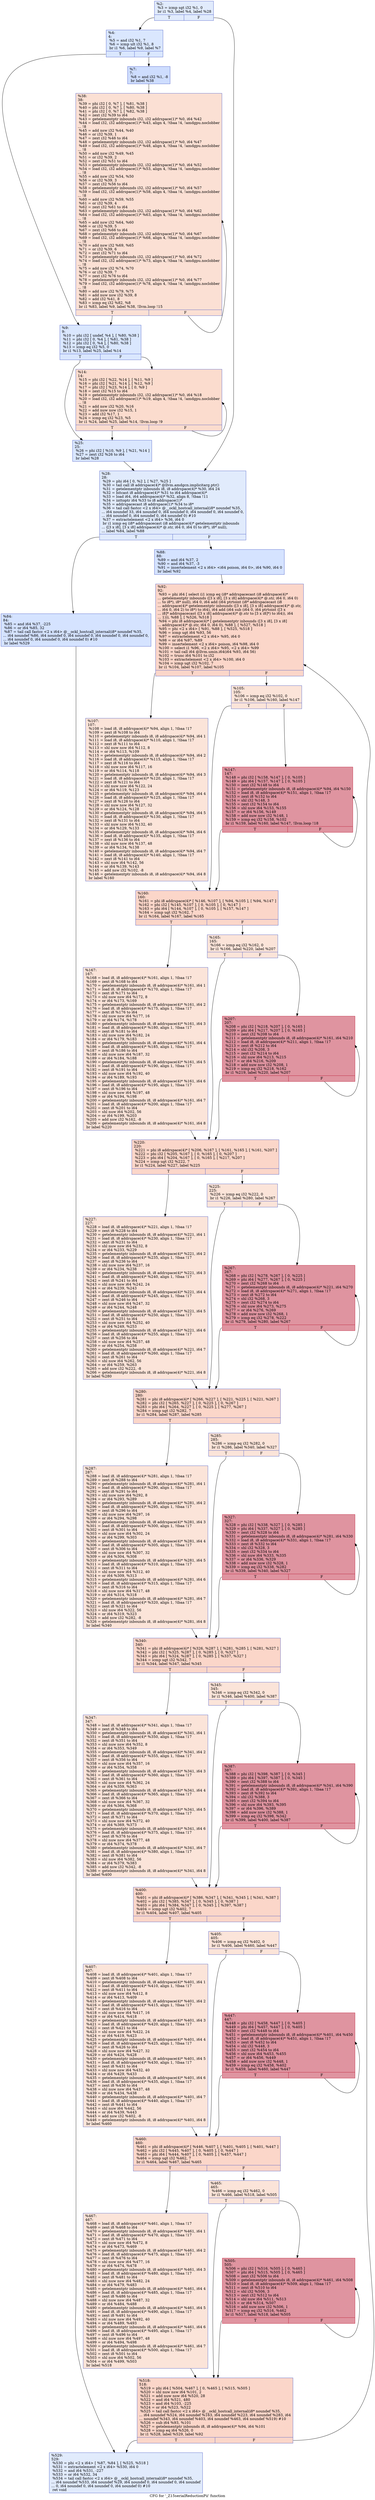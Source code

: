 digraph "CFG for '_Z15serialReductionPii' function" {
	label="CFG for '_Z15serialReductionPii' function";

	Node0x5866120 [shape=record,color="#3d50c3ff", style=filled, fillcolor="#bbd1f870",label="{%2:\l  %3 = icmp sgt i32 %1, 0\l  br i1 %3, label %4, label %28\l|{<s0>T|<s1>F}}"];
	Node0x5866120:s0 -> Node0x5866840;
	Node0x5866120:s1 -> Node0x58668d0;
	Node0x5866840 [shape=record,color="#3d50c3ff", style=filled, fillcolor="#abc8fd70",label="{%4:\l4:                                                \l  %5 = and i32 %1, 7\l  %6 = icmp ult i32 %1, 8\l  br i1 %6, label %9, label %7\l|{<s0>T|<s1>F}}"];
	Node0x5866840:s0 -> Node0x5866bb0;
	Node0x5866840:s1 -> Node0x5866c00;
	Node0x5866c00 [shape=record,color="#3d50c3ff", style=filled, fillcolor="#8fb1fe70",label="{%7:\l7:                                                \l  %8 = and i32 %1, -8\l  br label %38\l}"];
	Node0x5866c00 -> Node0x5866a10;
	Node0x5866bb0 [shape=record,color="#3d50c3ff", style=filled, fillcolor="#abc8fd70",label="{%9:\l9:                                                \l  %10 = phi i32 [ undef, %4 ], [ %80, %38 ]\l  %11 = phi i32 [ 0, %4 ], [ %81, %38 ]\l  %12 = phi i32 [ 0, %4 ], [ %80, %38 ]\l  %13 = icmp eq i32 %5, 0\l  br i1 %13, label %25, label %14\l|{<s0>T|<s1>F}}"];
	Node0x5866bb0:s0 -> Node0x5867660;
	Node0x5866bb0:s1 -> Node0x58676f0;
	Node0x58676f0 [shape=record,color="#3d50c3ff", style=filled, fillcolor="#f7af9170",label="{%14:\l14:                                               \l  %15 = phi i32 [ %22, %14 ], [ %11, %9 ]\l  %16 = phi i32 [ %21, %14 ], [ %12, %9 ]\l  %17 = phi i32 [ %23, %14 ], [ 0, %9 ]\l  %18 = zext i32 %15 to i64\l  %19 = getelementptr inbounds i32, i32 addrspace(1)* %0, i64 %18\l  %20 = load i32, i32 addrspace(1)* %19, align 4, !tbaa !4, !amdgpu.noclobber\l... !8\l  %21 = add nsw i32 %20, %16\l  %22 = add nuw nsw i32 %15, 1\l  %23 = add i32 %17, 1\l  %24 = icmp eq i32 %23, %5\l  br i1 %24, label %25, label %14, !llvm.loop !9\l|{<s0>T|<s1>F}}"];
	Node0x58676f0:s0 -> Node0x5867660;
	Node0x58676f0:s1 -> Node0x58676f0;
	Node0x5867660 [shape=record,color="#3d50c3ff", style=filled, fillcolor="#abc8fd70",label="{%25:\l25:                                               \l  %26 = phi i32 [ %10, %9 ], [ %21, %14 ]\l  %27 = zext i32 %26 to i64\l  br label %28\l}"];
	Node0x5867660 -> Node0x58668d0;
	Node0x58668d0 [shape=record,color="#3d50c3ff", style=filled, fillcolor="#bbd1f870",label="{%28:\l28:                                               \l  %29 = phi i64 [ 0, %2 ], [ %27, %25 ]\l  %30 = tail call i8 addrspace(4)* @llvm.amdgcn.implicitarg.ptr()\l  %31 = getelementptr inbounds i8, i8 addrspace(4)* %30, i64 24\l  %32 = bitcast i8 addrspace(4)* %31 to i64 addrspace(4)*\l  %33 = load i64, i64 addrspace(4)* %32, align 8, !tbaa !11\l  %34 = inttoptr i64 %33 to i8 addrspace(1)*\l  %35 = addrspacecast i8 addrspace(1)* %34 to i8*\l  %36 = tail call fastcc \<2 x i64\> @__ockl_hostcall_internal(i8* noundef %35,\l... i64 noundef 33, i64 noundef 0, i64 noundef 0, i64 noundef 0, i64 noundef 0,\l... i64 noundef 0, i64 noundef 0, i64 noundef 0) #10\l  %37 = extractelement \<2 x i64\> %36, i64 0\l  br i1 icmp eq (i8* addrspacecast (i8 addrspace(4)* getelementptr inbounds\l... ([3 x i8], [3 x i8] addrspace(4)* @.str, i64 0, i64 0) to i8*), i8* null),\l... label %84, label %88\l|{<s0>T|<s1>F}}"];
	Node0x58668d0:s0 -> Node0x5869eb0;
	Node0x58668d0:s1 -> Node0x586a8a0;
	Node0x5866a10 [shape=record,color="#3d50c3ff", style=filled, fillcolor="#f7b99e70",label="{%38:\l38:                                               \l  %39 = phi i32 [ 0, %7 ], [ %81, %38 ]\l  %40 = phi i32 [ 0, %7 ], [ %80, %38 ]\l  %41 = phi i32 [ 0, %7 ], [ %82, %38 ]\l  %42 = zext i32 %39 to i64\l  %43 = getelementptr inbounds i32, i32 addrspace(1)* %0, i64 %42\l  %44 = load i32, i32 addrspace(1)* %43, align 4, !tbaa !4, !amdgpu.noclobber\l... !8\l  %45 = add nsw i32 %44, %40\l  %46 = or i32 %39, 1\l  %47 = zext i32 %46 to i64\l  %48 = getelementptr inbounds i32, i32 addrspace(1)* %0, i64 %47\l  %49 = load i32, i32 addrspace(1)* %48, align 4, !tbaa !4, !amdgpu.noclobber\l... !8\l  %50 = add nsw i32 %49, %45\l  %51 = or i32 %39, 2\l  %52 = zext i32 %51 to i64\l  %53 = getelementptr inbounds i32, i32 addrspace(1)* %0, i64 %52\l  %54 = load i32, i32 addrspace(1)* %53, align 4, !tbaa !4, !amdgpu.noclobber\l... !8\l  %55 = add nsw i32 %54, %50\l  %56 = or i32 %39, 3\l  %57 = zext i32 %56 to i64\l  %58 = getelementptr inbounds i32, i32 addrspace(1)* %0, i64 %57\l  %59 = load i32, i32 addrspace(1)* %58, align 4, !tbaa !4, !amdgpu.noclobber\l... !8\l  %60 = add nsw i32 %59, %55\l  %61 = or i32 %39, 4\l  %62 = zext i32 %61 to i64\l  %63 = getelementptr inbounds i32, i32 addrspace(1)* %0, i64 %62\l  %64 = load i32, i32 addrspace(1)* %63, align 4, !tbaa !4, !amdgpu.noclobber\l... !8\l  %65 = add nsw i32 %64, %60\l  %66 = or i32 %39, 5\l  %67 = zext i32 %66 to i64\l  %68 = getelementptr inbounds i32, i32 addrspace(1)* %0, i64 %67\l  %69 = load i32, i32 addrspace(1)* %68, align 4, !tbaa !4, !amdgpu.noclobber\l... !8\l  %70 = add nsw i32 %69, %65\l  %71 = or i32 %39, 6\l  %72 = zext i32 %71 to i64\l  %73 = getelementptr inbounds i32, i32 addrspace(1)* %0, i64 %72\l  %74 = load i32, i32 addrspace(1)* %73, align 4, !tbaa !4, !amdgpu.noclobber\l... !8\l  %75 = add nsw i32 %74, %70\l  %76 = or i32 %39, 7\l  %77 = zext i32 %76 to i64\l  %78 = getelementptr inbounds i32, i32 addrspace(1)* %0, i64 %77\l  %79 = load i32, i32 addrspace(1)* %78, align 4, !tbaa !4, !amdgpu.noclobber\l... !8\l  %80 = add nsw i32 %79, %75\l  %81 = add nuw nsw i32 %39, 8\l  %82 = add i32 %41, 8\l  %83 = icmp eq i32 %82, %8\l  br i1 %83, label %9, label %38, !llvm.loop !15\l|{<s0>T|<s1>F}}"];
	Node0x5866a10:s0 -> Node0x5866bb0;
	Node0x5866a10:s1 -> Node0x5866a10;
	Node0x5869eb0 [shape=record,color="#3d50c3ff", style=filled, fillcolor="#a1c0ff70",label="{%84:\l84:                                               \l  %85 = and i64 %37, -225\l  %86 = or i64 %85, 32\l  %87 = tail call fastcc \<2 x i64\> @__ockl_hostcall_internal(i8* noundef %35,\l... i64 noundef %86, i64 noundef 0, i64 noundef 0, i64 noundef 0, i64 noundef 0,\l... i64 noundef 0, i64 noundef 0, i64 noundef 0) #10\l  br label %529\l}"];
	Node0x5869eb0 -> Node0x586d660;
	Node0x586a8a0 [shape=record,color="#3d50c3ff", style=filled, fillcolor="#a1c0ff70",label="{%88:\l88:                                               \l  %89 = and i64 %37, 2\l  %90 = and i64 %37, -3\l  %91 = insertelement \<2 x i64\> \<i64 poison, i64 0\>, i64 %90, i64 0\l  br label %92\l}"];
	Node0x586a8a0 -> Node0x586e1c0;
	Node0x586e1c0 [shape=record,color="#3d50c3ff", style=filled, fillcolor="#f6a38570",label="{%92:\l92:                                               \l  %93 = phi i64 [ select (i1 icmp eq (i8* addrspacecast (i8 addrspace(4)*\l... getelementptr inbounds ([3 x i8], [3 x i8] addrspace(4)* @.str, i64 0, i64 0)\l... to i8*), i8* null), i64 0, i64 add (i64 ptrtoint (i8* addrspacecast (i8\l... addrspace(4)* getelementptr inbounds ([3 x i8], [3 x i8] addrspace(4)* @.str,\l... i64 0, i64 2) to i8*) to i64), i64 add (i64 sub (i64 0, i64 ptrtoint ([3 x\l... i8]* addrspacecast ([3 x i8] addrspace(4)* @.str to [3 x i8]*) to i64)), i64\l... 1))), %88 ], [ %526, %518 ]\l  %94 = phi i8 addrspace(4)* [ getelementptr inbounds ([3 x i8], [3 x i8]\l... addrspace(4)* @.str, i64 0, i64 0), %88 ], [ %527, %518 ]\l  %95 = phi \<2 x i64\> [ %91, %88 ], [ %525, %518 ]\l  %96 = icmp ugt i64 %93, 56\l  %97 = extractelement \<2 x i64\> %95, i64 0\l  %98 = or i64 %97, %89\l  %99 = insertelement \<2 x i64\> poison, i64 %98, i64 0\l  %100 = select i1 %96, \<2 x i64\> %95, \<2 x i64\> %99\l  %101 = tail call i64 @llvm.umin.i64(i64 %93, i64 56)\l  %102 = trunc i64 %101 to i32\l  %103 = extractelement \<2 x i64\> %100, i64 0\l  %104 = icmp ugt i32 %102, 7\l  br i1 %104, label %107, label %105\l|{<s0>T|<s1>F}}"];
	Node0x586e1c0:s0 -> Node0x586f050;
	Node0x586e1c0:s1 -> Node0x586f0e0;
	Node0x586f0e0 [shape=record,color="#3d50c3ff", style=filled, fillcolor="#f5c1a970",label="{%105:\l105:                                              \l  %106 = icmp eq i32 %102, 0\l  br i1 %106, label %160, label %147\l|{<s0>T|<s1>F}}"];
	Node0x586f0e0:s0 -> Node0x586f2b0;
	Node0x586f0e0:s1 -> Node0x586f300;
	Node0x586f050 [shape=record,color="#3d50c3ff", style=filled, fillcolor="#f5c1a970",label="{%107:\l107:                                              \l  %108 = load i8, i8 addrspace(4)* %94, align 1, !tbaa !17\l  %109 = zext i8 %108 to i64\l  %110 = getelementptr inbounds i8, i8 addrspace(4)* %94, i64 1\l  %111 = load i8, i8 addrspace(4)* %110, align 1, !tbaa !17\l  %112 = zext i8 %111 to i64\l  %113 = shl nuw nsw i64 %112, 8\l  %114 = or i64 %113, %109\l  %115 = getelementptr inbounds i8, i8 addrspace(4)* %94, i64 2\l  %116 = load i8, i8 addrspace(4)* %115, align 1, !tbaa !17\l  %117 = zext i8 %116 to i64\l  %118 = shl nuw nsw i64 %117, 16\l  %119 = or i64 %114, %118\l  %120 = getelementptr inbounds i8, i8 addrspace(4)* %94, i64 3\l  %121 = load i8, i8 addrspace(4)* %120, align 1, !tbaa !17\l  %122 = zext i8 %121 to i64\l  %123 = shl nuw nsw i64 %122, 24\l  %124 = or i64 %119, %123\l  %125 = getelementptr inbounds i8, i8 addrspace(4)* %94, i64 4\l  %126 = load i8, i8 addrspace(4)* %125, align 1, !tbaa !17\l  %127 = zext i8 %126 to i64\l  %128 = shl nuw nsw i64 %127, 32\l  %129 = or i64 %124, %128\l  %130 = getelementptr inbounds i8, i8 addrspace(4)* %94, i64 5\l  %131 = load i8, i8 addrspace(4)* %130, align 1, !tbaa !17\l  %132 = zext i8 %131 to i64\l  %133 = shl nuw nsw i64 %132, 40\l  %134 = or i64 %129, %133\l  %135 = getelementptr inbounds i8, i8 addrspace(4)* %94, i64 6\l  %136 = load i8, i8 addrspace(4)* %135, align 1, !tbaa !17\l  %137 = zext i8 %136 to i64\l  %138 = shl nuw nsw i64 %137, 48\l  %139 = or i64 %134, %138\l  %140 = getelementptr inbounds i8, i8 addrspace(4)* %94, i64 7\l  %141 = load i8, i8 addrspace(4)* %140, align 1, !tbaa !17\l  %142 = zext i8 %141 to i64\l  %143 = shl nuw i64 %142, 56\l  %144 = or i64 %139, %143\l  %145 = add nsw i32 %102, -8\l  %146 = getelementptr inbounds i8, i8 addrspace(4)* %94, i64 8\l  br label %160\l}"];
	Node0x586f050 -> Node0x586f2b0;
	Node0x586f300 [shape=record,color="#b70d28ff", style=filled, fillcolor="#b70d2870",label="{%147:\l147:                                              \l  %148 = phi i32 [ %158, %147 ], [ 0, %105 ]\l  %149 = phi i64 [ %157, %147 ], [ 0, %105 ]\l  %150 = zext i32 %148 to i64\l  %151 = getelementptr inbounds i8, i8 addrspace(4)* %94, i64 %150\l  %152 = load i8, i8 addrspace(4)* %151, align 1, !tbaa !17\l  %153 = zext i8 %152 to i64\l  %154 = shl i32 %148, 3\l  %155 = zext i32 %154 to i64\l  %156 = shl nuw i64 %153, %155\l  %157 = or i64 %156, %149\l  %158 = add nuw nsw i32 %148, 1\l  %159 = icmp eq i32 %158, %102\l  br i1 %159, label %160, label %147, !llvm.loop !18\l|{<s0>T|<s1>F}}"];
	Node0x586f300:s0 -> Node0x586f2b0;
	Node0x586f300:s1 -> Node0x586f300;
	Node0x586f2b0 [shape=record,color="#3d50c3ff", style=filled, fillcolor="#f6a38570",label="{%160:\l160:                                              \l  %161 = phi i8 addrspace(4)* [ %146, %107 ], [ %94, %105 ], [ %94, %147 ]\l  %162 = phi i32 [ %145, %107 ], [ 0, %105 ], [ 0, %147 ]\l  %163 = phi i64 [ %144, %107 ], [ 0, %105 ], [ %157, %147 ]\l  %164 = icmp ugt i32 %162, 7\l  br i1 %164, label %167, label %165\l|{<s0>T|<s1>F}}"];
	Node0x586f2b0:s0 -> Node0x58721f0;
	Node0x586f2b0:s1 -> Node0x5872240;
	Node0x5872240 [shape=record,color="#3d50c3ff", style=filled, fillcolor="#f5c1a970",label="{%165:\l165:                                              \l  %166 = icmp eq i32 %162, 0\l  br i1 %166, label %220, label %207\l|{<s0>T|<s1>F}}"];
	Node0x5872240:s0 -> Node0x5872410;
	Node0x5872240:s1 -> Node0x5872460;
	Node0x58721f0 [shape=record,color="#3d50c3ff", style=filled, fillcolor="#f5c1a970",label="{%167:\l167:                                              \l  %168 = load i8, i8 addrspace(4)* %161, align 1, !tbaa !17\l  %169 = zext i8 %168 to i64\l  %170 = getelementptr inbounds i8, i8 addrspace(4)* %161, i64 1\l  %171 = load i8, i8 addrspace(4)* %170, align 1, !tbaa !17\l  %172 = zext i8 %171 to i64\l  %173 = shl nuw nsw i64 %172, 8\l  %174 = or i64 %173, %169\l  %175 = getelementptr inbounds i8, i8 addrspace(4)* %161, i64 2\l  %176 = load i8, i8 addrspace(4)* %175, align 1, !tbaa !17\l  %177 = zext i8 %176 to i64\l  %178 = shl nuw nsw i64 %177, 16\l  %179 = or i64 %174, %178\l  %180 = getelementptr inbounds i8, i8 addrspace(4)* %161, i64 3\l  %181 = load i8, i8 addrspace(4)* %180, align 1, !tbaa !17\l  %182 = zext i8 %181 to i64\l  %183 = shl nuw nsw i64 %182, 24\l  %184 = or i64 %179, %183\l  %185 = getelementptr inbounds i8, i8 addrspace(4)* %161, i64 4\l  %186 = load i8, i8 addrspace(4)* %185, align 1, !tbaa !17\l  %187 = zext i8 %186 to i64\l  %188 = shl nuw nsw i64 %187, 32\l  %189 = or i64 %184, %188\l  %190 = getelementptr inbounds i8, i8 addrspace(4)* %161, i64 5\l  %191 = load i8, i8 addrspace(4)* %190, align 1, !tbaa !17\l  %192 = zext i8 %191 to i64\l  %193 = shl nuw nsw i64 %192, 40\l  %194 = or i64 %189, %193\l  %195 = getelementptr inbounds i8, i8 addrspace(4)* %161, i64 6\l  %196 = load i8, i8 addrspace(4)* %195, align 1, !tbaa !17\l  %197 = zext i8 %196 to i64\l  %198 = shl nuw nsw i64 %197, 48\l  %199 = or i64 %194, %198\l  %200 = getelementptr inbounds i8, i8 addrspace(4)* %161, i64 7\l  %201 = load i8, i8 addrspace(4)* %200, align 1, !tbaa !17\l  %202 = zext i8 %201 to i64\l  %203 = shl nuw i64 %202, 56\l  %204 = or i64 %199, %203\l  %205 = add nsw i32 %162, -8\l  %206 = getelementptr inbounds i8, i8 addrspace(4)* %161, i64 8\l  br label %220\l}"];
	Node0x58721f0 -> Node0x5872410;
	Node0x5872460 [shape=record,color="#b70d28ff", style=filled, fillcolor="#b70d2870",label="{%207:\l207:                                              \l  %208 = phi i32 [ %218, %207 ], [ 0, %165 ]\l  %209 = phi i64 [ %217, %207 ], [ 0, %165 ]\l  %210 = zext i32 %208 to i64\l  %211 = getelementptr inbounds i8, i8 addrspace(4)* %161, i64 %210\l  %212 = load i8, i8 addrspace(4)* %211, align 1, !tbaa !17\l  %213 = zext i8 %212 to i64\l  %214 = shl i32 %208, 3\l  %215 = zext i32 %214 to i64\l  %216 = shl nuw i64 %213, %215\l  %217 = or i64 %216, %209\l  %218 = add nuw nsw i32 %208, 1\l  %219 = icmp eq i32 %218, %162\l  br i1 %219, label %220, label %207\l|{<s0>T|<s1>F}}"];
	Node0x5872460:s0 -> Node0x5872410;
	Node0x5872460:s1 -> Node0x5872460;
	Node0x5872410 [shape=record,color="#3d50c3ff", style=filled, fillcolor="#f6a38570",label="{%220:\l220:                                              \l  %221 = phi i8 addrspace(4)* [ %206, %167 ], [ %161, %165 ], [ %161, %207 ]\l  %222 = phi i32 [ %205, %167 ], [ 0, %165 ], [ 0, %207 ]\l  %223 = phi i64 [ %204, %167 ], [ 0, %165 ], [ %217, %207 ]\l  %224 = icmp ugt i32 %222, 7\l  br i1 %224, label %227, label %225\l|{<s0>T|<s1>F}}"];
	Node0x5872410:s0 -> Node0x58744c0;
	Node0x5872410:s1 -> Node0x5874510;
	Node0x5874510 [shape=record,color="#3d50c3ff", style=filled, fillcolor="#f5c1a970",label="{%225:\l225:                                              \l  %226 = icmp eq i32 %222, 0\l  br i1 %226, label %280, label %267\l|{<s0>T|<s1>F}}"];
	Node0x5874510:s0 -> Node0x58746a0;
	Node0x5874510:s1 -> Node0x58746f0;
	Node0x58744c0 [shape=record,color="#3d50c3ff", style=filled, fillcolor="#f5c1a970",label="{%227:\l227:                                              \l  %228 = load i8, i8 addrspace(4)* %221, align 1, !tbaa !17\l  %229 = zext i8 %228 to i64\l  %230 = getelementptr inbounds i8, i8 addrspace(4)* %221, i64 1\l  %231 = load i8, i8 addrspace(4)* %230, align 1, !tbaa !17\l  %232 = zext i8 %231 to i64\l  %233 = shl nuw nsw i64 %232, 8\l  %234 = or i64 %233, %229\l  %235 = getelementptr inbounds i8, i8 addrspace(4)* %221, i64 2\l  %236 = load i8, i8 addrspace(4)* %235, align 1, !tbaa !17\l  %237 = zext i8 %236 to i64\l  %238 = shl nuw nsw i64 %237, 16\l  %239 = or i64 %234, %238\l  %240 = getelementptr inbounds i8, i8 addrspace(4)* %221, i64 3\l  %241 = load i8, i8 addrspace(4)* %240, align 1, !tbaa !17\l  %242 = zext i8 %241 to i64\l  %243 = shl nuw nsw i64 %242, 24\l  %244 = or i64 %239, %243\l  %245 = getelementptr inbounds i8, i8 addrspace(4)* %221, i64 4\l  %246 = load i8, i8 addrspace(4)* %245, align 1, !tbaa !17\l  %247 = zext i8 %246 to i64\l  %248 = shl nuw nsw i64 %247, 32\l  %249 = or i64 %244, %248\l  %250 = getelementptr inbounds i8, i8 addrspace(4)* %221, i64 5\l  %251 = load i8, i8 addrspace(4)* %250, align 1, !tbaa !17\l  %252 = zext i8 %251 to i64\l  %253 = shl nuw nsw i64 %252, 40\l  %254 = or i64 %249, %253\l  %255 = getelementptr inbounds i8, i8 addrspace(4)* %221, i64 6\l  %256 = load i8, i8 addrspace(4)* %255, align 1, !tbaa !17\l  %257 = zext i8 %256 to i64\l  %258 = shl nuw nsw i64 %257, 48\l  %259 = or i64 %254, %258\l  %260 = getelementptr inbounds i8, i8 addrspace(4)* %221, i64 7\l  %261 = load i8, i8 addrspace(4)* %260, align 1, !tbaa !17\l  %262 = zext i8 %261 to i64\l  %263 = shl nuw i64 %262, 56\l  %264 = or i64 %259, %263\l  %265 = add nsw i32 %222, -8\l  %266 = getelementptr inbounds i8, i8 addrspace(4)* %221, i64 8\l  br label %280\l}"];
	Node0x58744c0 -> Node0x58746a0;
	Node0x58746f0 [shape=record,color="#b70d28ff", style=filled, fillcolor="#b70d2870",label="{%267:\l267:                                              \l  %268 = phi i32 [ %278, %267 ], [ 0, %225 ]\l  %269 = phi i64 [ %277, %267 ], [ 0, %225 ]\l  %270 = zext i32 %268 to i64\l  %271 = getelementptr inbounds i8, i8 addrspace(4)* %221, i64 %270\l  %272 = load i8, i8 addrspace(4)* %271, align 1, !tbaa !17\l  %273 = zext i8 %272 to i64\l  %274 = shl i32 %268, 3\l  %275 = zext i32 %274 to i64\l  %276 = shl nuw i64 %273, %275\l  %277 = or i64 %276, %269\l  %278 = add nuw nsw i32 %268, 1\l  %279 = icmp eq i32 %278, %222\l  br i1 %279, label %280, label %267\l|{<s0>T|<s1>F}}"];
	Node0x58746f0:s0 -> Node0x58746a0;
	Node0x58746f0:s1 -> Node0x58746f0;
	Node0x58746a0 [shape=record,color="#3d50c3ff", style=filled, fillcolor="#f6a38570",label="{%280:\l280:                                              \l  %281 = phi i8 addrspace(4)* [ %266, %227 ], [ %221, %225 ], [ %221, %267 ]\l  %282 = phi i32 [ %265, %227 ], [ 0, %225 ], [ 0, %267 ]\l  %283 = phi i64 [ %264, %227 ], [ 0, %225 ], [ %277, %267 ]\l  %284 = icmp ugt i32 %282, 7\l  br i1 %284, label %287, label %285\l|{<s0>T|<s1>F}}"];
	Node0x58746a0:s0 -> Node0x5876f10;
	Node0x58746a0:s1 -> Node0x5876f60;
	Node0x5876f60 [shape=record,color="#3d50c3ff", style=filled, fillcolor="#f5c1a970",label="{%285:\l285:                                              \l  %286 = icmp eq i32 %282, 0\l  br i1 %286, label %340, label %327\l|{<s0>T|<s1>F}}"];
	Node0x5876f60:s0 -> Node0x58770f0;
	Node0x5876f60:s1 -> Node0x5877140;
	Node0x5876f10 [shape=record,color="#3d50c3ff", style=filled, fillcolor="#f5c1a970",label="{%287:\l287:                                              \l  %288 = load i8, i8 addrspace(4)* %281, align 1, !tbaa !17\l  %289 = zext i8 %288 to i64\l  %290 = getelementptr inbounds i8, i8 addrspace(4)* %281, i64 1\l  %291 = load i8, i8 addrspace(4)* %290, align 1, !tbaa !17\l  %292 = zext i8 %291 to i64\l  %293 = shl nuw nsw i64 %292, 8\l  %294 = or i64 %293, %289\l  %295 = getelementptr inbounds i8, i8 addrspace(4)* %281, i64 2\l  %296 = load i8, i8 addrspace(4)* %295, align 1, !tbaa !17\l  %297 = zext i8 %296 to i64\l  %298 = shl nuw nsw i64 %297, 16\l  %299 = or i64 %294, %298\l  %300 = getelementptr inbounds i8, i8 addrspace(4)* %281, i64 3\l  %301 = load i8, i8 addrspace(4)* %300, align 1, !tbaa !17\l  %302 = zext i8 %301 to i64\l  %303 = shl nuw nsw i64 %302, 24\l  %304 = or i64 %299, %303\l  %305 = getelementptr inbounds i8, i8 addrspace(4)* %281, i64 4\l  %306 = load i8, i8 addrspace(4)* %305, align 1, !tbaa !17\l  %307 = zext i8 %306 to i64\l  %308 = shl nuw nsw i64 %307, 32\l  %309 = or i64 %304, %308\l  %310 = getelementptr inbounds i8, i8 addrspace(4)* %281, i64 5\l  %311 = load i8, i8 addrspace(4)* %310, align 1, !tbaa !17\l  %312 = zext i8 %311 to i64\l  %313 = shl nuw nsw i64 %312, 40\l  %314 = or i64 %309, %313\l  %315 = getelementptr inbounds i8, i8 addrspace(4)* %281, i64 6\l  %316 = load i8, i8 addrspace(4)* %315, align 1, !tbaa !17\l  %317 = zext i8 %316 to i64\l  %318 = shl nuw nsw i64 %317, 48\l  %319 = or i64 %314, %318\l  %320 = getelementptr inbounds i8, i8 addrspace(4)* %281, i64 7\l  %321 = load i8, i8 addrspace(4)* %320, align 1, !tbaa !17\l  %322 = zext i8 %321 to i64\l  %323 = shl nuw i64 %322, 56\l  %324 = or i64 %319, %323\l  %325 = add nsw i32 %282, -8\l  %326 = getelementptr inbounds i8, i8 addrspace(4)* %281, i64 8\l  br label %340\l}"];
	Node0x5876f10 -> Node0x58770f0;
	Node0x5877140 [shape=record,color="#b70d28ff", style=filled, fillcolor="#b70d2870",label="{%327:\l327:                                              \l  %328 = phi i32 [ %338, %327 ], [ 0, %285 ]\l  %329 = phi i64 [ %337, %327 ], [ 0, %285 ]\l  %330 = zext i32 %328 to i64\l  %331 = getelementptr inbounds i8, i8 addrspace(4)* %281, i64 %330\l  %332 = load i8, i8 addrspace(4)* %331, align 1, !tbaa !17\l  %333 = zext i8 %332 to i64\l  %334 = shl i32 %328, 3\l  %335 = zext i32 %334 to i64\l  %336 = shl nuw i64 %333, %335\l  %337 = or i64 %336, %329\l  %338 = add nuw nsw i32 %328, 1\l  %339 = icmp eq i32 %338, %282\l  br i1 %339, label %340, label %327\l|{<s0>T|<s1>F}}"];
	Node0x5877140:s0 -> Node0x58770f0;
	Node0x5877140:s1 -> Node0x5877140;
	Node0x58770f0 [shape=record,color="#3d50c3ff", style=filled, fillcolor="#f6a38570",label="{%340:\l340:                                              \l  %341 = phi i8 addrspace(4)* [ %326, %287 ], [ %281, %285 ], [ %281, %327 ]\l  %342 = phi i32 [ %325, %287 ], [ 0, %285 ], [ 0, %327 ]\l  %343 = phi i64 [ %324, %287 ], [ 0, %285 ], [ %337, %327 ]\l  %344 = icmp ugt i32 %342, 7\l  br i1 %344, label %347, label %345\l|{<s0>T|<s1>F}}"];
	Node0x58770f0:s0 -> Node0x5868640;
	Node0x58770f0:s1 -> Node0x5868690;
	Node0x5868690 [shape=record,color="#3d50c3ff", style=filled, fillcolor="#f5c1a970",label="{%345:\l345:                                              \l  %346 = icmp eq i32 %342, 0\l  br i1 %346, label %400, label %387\l|{<s0>T|<s1>F}}"];
	Node0x5868690:s0 -> Node0x5868820;
	Node0x5868690:s1 -> Node0x5868870;
	Node0x5868640 [shape=record,color="#3d50c3ff", style=filled, fillcolor="#f5c1a970",label="{%347:\l347:                                              \l  %348 = load i8, i8 addrspace(4)* %341, align 1, !tbaa !17\l  %349 = zext i8 %348 to i64\l  %350 = getelementptr inbounds i8, i8 addrspace(4)* %341, i64 1\l  %351 = load i8, i8 addrspace(4)* %350, align 1, !tbaa !17\l  %352 = zext i8 %351 to i64\l  %353 = shl nuw nsw i64 %352, 8\l  %354 = or i64 %353, %349\l  %355 = getelementptr inbounds i8, i8 addrspace(4)* %341, i64 2\l  %356 = load i8, i8 addrspace(4)* %355, align 1, !tbaa !17\l  %357 = zext i8 %356 to i64\l  %358 = shl nuw nsw i64 %357, 16\l  %359 = or i64 %354, %358\l  %360 = getelementptr inbounds i8, i8 addrspace(4)* %341, i64 3\l  %361 = load i8, i8 addrspace(4)* %360, align 1, !tbaa !17\l  %362 = zext i8 %361 to i64\l  %363 = shl nuw nsw i64 %362, 24\l  %364 = or i64 %359, %363\l  %365 = getelementptr inbounds i8, i8 addrspace(4)* %341, i64 4\l  %366 = load i8, i8 addrspace(4)* %365, align 1, !tbaa !17\l  %367 = zext i8 %366 to i64\l  %368 = shl nuw nsw i64 %367, 32\l  %369 = or i64 %364, %368\l  %370 = getelementptr inbounds i8, i8 addrspace(4)* %341, i64 5\l  %371 = load i8, i8 addrspace(4)* %370, align 1, !tbaa !17\l  %372 = zext i8 %371 to i64\l  %373 = shl nuw nsw i64 %372, 40\l  %374 = or i64 %369, %373\l  %375 = getelementptr inbounds i8, i8 addrspace(4)* %341, i64 6\l  %376 = load i8, i8 addrspace(4)* %375, align 1, !tbaa !17\l  %377 = zext i8 %376 to i64\l  %378 = shl nuw nsw i64 %377, 48\l  %379 = or i64 %374, %378\l  %380 = getelementptr inbounds i8, i8 addrspace(4)* %341, i64 7\l  %381 = load i8, i8 addrspace(4)* %380, align 1, !tbaa !17\l  %382 = zext i8 %381 to i64\l  %383 = shl nuw i64 %382, 56\l  %384 = or i64 %379, %383\l  %385 = add nsw i32 %342, -8\l  %386 = getelementptr inbounds i8, i8 addrspace(4)* %341, i64 8\l  br label %400\l}"];
	Node0x5868640 -> Node0x5868820;
	Node0x5868870 [shape=record,color="#b70d28ff", style=filled, fillcolor="#b70d2870",label="{%387:\l387:                                              \l  %388 = phi i32 [ %398, %387 ], [ 0, %345 ]\l  %389 = phi i64 [ %397, %387 ], [ 0, %345 ]\l  %390 = zext i32 %388 to i64\l  %391 = getelementptr inbounds i8, i8 addrspace(4)* %341, i64 %390\l  %392 = load i8, i8 addrspace(4)* %391, align 1, !tbaa !17\l  %393 = zext i8 %392 to i64\l  %394 = shl i32 %388, 3\l  %395 = zext i32 %394 to i64\l  %396 = shl nuw i64 %393, %395\l  %397 = or i64 %396, %389\l  %398 = add nuw nsw i32 %388, 1\l  %399 = icmp eq i32 %398, %342\l  br i1 %399, label %400, label %387\l|{<s0>T|<s1>F}}"];
	Node0x5868870:s0 -> Node0x5868820;
	Node0x5868870:s1 -> Node0x5868870;
	Node0x5868820 [shape=record,color="#3d50c3ff", style=filled, fillcolor="#f6a38570",label="{%400:\l400:                                              \l  %401 = phi i8 addrspace(4)* [ %386, %347 ], [ %341, %345 ], [ %341, %387 ]\l  %402 = phi i32 [ %385, %347 ], [ 0, %345 ], [ 0, %387 ]\l  %403 = phi i64 [ %384, %347 ], [ 0, %345 ], [ %397, %387 ]\l  %404 = icmp ugt i32 %402, 7\l  br i1 %404, label %407, label %405\l|{<s0>T|<s1>F}}"];
	Node0x5868820:s0 -> Node0x587bde0;
	Node0x5868820:s1 -> Node0x587be30;
	Node0x587be30 [shape=record,color="#3d50c3ff", style=filled, fillcolor="#f5c1a970",label="{%405:\l405:                                              \l  %406 = icmp eq i32 %402, 0\l  br i1 %406, label %460, label %447\l|{<s0>T|<s1>F}}"];
	Node0x587be30:s0 -> Node0x587bfc0;
	Node0x587be30:s1 -> Node0x587c010;
	Node0x587bde0 [shape=record,color="#3d50c3ff", style=filled, fillcolor="#f5c1a970",label="{%407:\l407:                                              \l  %408 = load i8, i8 addrspace(4)* %401, align 1, !tbaa !17\l  %409 = zext i8 %408 to i64\l  %410 = getelementptr inbounds i8, i8 addrspace(4)* %401, i64 1\l  %411 = load i8, i8 addrspace(4)* %410, align 1, !tbaa !17\l  %412 = zext i8 %411 to i64\l  %413 = shl nuw nsw i64 %412, 8\l  %414 = or i64 %413, %409\l  %415 = getelementptr inbounds i8, i8 addrspace(4)* %401, i64 2\l  %416 = load i8, i8 addrspace(4)* %415, align 1, !tbaa !17\l  %417 = zext i8 %416 to i64\l  %418 = shl nuw nsw i64 %417, 16\l  %419 = or i64 %414, %418\l  %420 = getelementptr inbounds i8, i8 addrspace(4)* %401, i64 3\l  %421 = load i8, i8 addrspace(4)* %420, align 1, !tbaa !17\l  %422 = zext i8 %421 to i64\l  %423 = shl nuw nsw i64 %422, 24\l  %424 = or i64 %419, %423\l  %425 = getelementptr inbounds i8, i8 addrspace(4)* %401, i64 4\l  %426 = load i8, i8 addrspace(4)* %425, align 1, !tbaa !17\l  %427 = zext i8 %426 to i64\l  %428 = shl nuw nsw i64 %427, 32\l  %429 = or i64 %424, %428\l  %430 = getelementptr inbounds i8, i8 addrspace(4)* %401, i64 5\l  %431 = load i8, i8 addrspace(4)* %430, align 1, !tbaa !17\l  %432 = zext i8 %431 to i64\l  %433 = shl nuw nsw i64 %432, 40\l  %434 = or i64 %429, %433\l  %435 = getelementptr inbounds i8, i8 addrspace(4)* %401, i64 6\l  %436 = load i8, i8 addrspace(4)* %435, align 1, !tbaa !17\l  %437 = zext i8 %436 to i64\l  %438 = shl nuw nsw i64 %437, 48\l  %439 = or i64 %434, %438\l  %440 = getelementptr inbounds i8, i8 addrspace(4)* %401, i64 7\l  %441 = load i8, i8 addrspace(4)* %440, align 1, !tbaa !17\l  %442 = zext i8 %441 to i64\l  %443 = shl nuw i64 %442, 56\l  %444 = or i64 %439, %443\l  %445 = add nsw i32 %402, -8\l  %446 = getelementptr inbounds i8, i8 addrspace(4)* %401, i64 8\l  br label %460\l}"];
	Node0x587bde0 -> Node0x587bfc0;
	Node0x587c010 [shape=record,color="#b70d28ff", style=filled, fillcolor="#b70d2870",label="{%447:\l447:                                              \l  %448 = phi i32 [ %458, %447 ], [ 0, %405 ]\l  %449 = phi i64 [ %457, %447 ], [ 0, %405 ]\l  %450 = zext i32 %448 to i64\l  %451 = getelementptr inbounds i8, i8 addrspace(4)* %401, i64 %450\l  %452 = load i8, i8 addrspace(4)* %451, align 1, !tbaa !17\l  %453 = zext i8 %452 to i64\l  %454 = shl i32 %448, 3\l  %455 = zext i32 %454 to i64\l  %456 = shl nuw i64 %453, %455\l  %457 = or i64 %456, %449\l  %458 = add nuw nsw i32 %448, 1\l  %459 = icmp eq i32 %458, %402\l  br i1 %459, label %460, label %447\l|{<s0>T|<s1>F}}"];
	Node0x587c010:s0 -> Node0x587bfc0;
	Node0x587c010:s1 -> Node0x587c010;
	Node0x587bfc0 [shape=record,color="#3d50c3ff", style=filled, fillcolor="#f6a38570",label="{%460:\l460:                                              \l  %461 = phi i8 addrspace(4)* [ %446, %407 ], [ %401, %405 ], [ %401, %447 ]\l  %462 = phi i32 [ %445, %407 ], [ 0, %405 ], [ 0, %447 ]\l  %463 = phi i64 [ %444, %407 ], [ 0, %405 ], [ %457, %447 ]\l  %464 = icmp ugt i32 %462, 7\l  br i1 %464, label %467, label %465\l|{<s0>T|<s1>F}}"];
	Node0x587bfc0:s0 -> Node0x587e640;
	Node0x587bfc0:s1 -> Node0x587e690;
	Node0x587e690 [shape=record,color="#3d50c3ff", style=filled, fillcolor="#f5c1a970",label="{%465:\l465:                                              \l  %466 = icmp eq i32 %462, 0\l  br i1 %466, label %518, label %505\l|{<s0>T|<s1>F}}"];
	Node0x587e690:s0 -> Node0x586e5d0;
	Node0x587e690:s1 -> Node0x587e820;
	Node0x587e640 [shape=record,color="#3d50c3ff", style=filled, fillcolor="#f5c1a970",label="{%467:\l467:                                              \l  %468 = load i8, i8 addrspace(4)* %461, align 1, !tbaa !17\l  %469 = zext i8 %468 to i64\l  %470 = getelementptr inbounds i8, i8 addrspace(4)* %461, i64 1\l  %471 = load i8, i8 addrspace(4)* %470, align 1, !tbaa !17\l  %472 = zext i8 %471 to i64\l  %473 = shl nuw nsw i64 %472, 8\l  %474 = or i64 %473, %469\l  %475 = getelementptr inbounds i8, i8 addrspace(4)* %461, i64 2\l  %476 = load i8, i8 addrspace(4)* %475, align 1, !tbaa !17\l  %477 = zext i8 %476 to i64\l  %478 = shl nuw nsw i64 %477, 16\l  %479 = or i64 %474, %478\l  %480 = getelementptr inbounds i8, i8 addrspace(4)* %461, i64 3\l  %481 = load i8, i8 addrspace(4)* %480, align 1, !tbaa !17\l  %482 = zext i8 %481 to i64\l  %483 = shl nuw nsw i64 %482, 24\l  %484 = or i64 %479, %483\l  %485 = getelementptr inbounds i8, i8 addrspace(4)* %461, i64 4\l  %486 = load i8, i8 addrspace(4)* %485, align 1, !tbaa !17\l  %487 = zext i8 %486 to i64\l  %488 = shl nuw nsw i64 %487, 32\l  %489 = or i64 %484, %488\l  %490 = getelementptr inbounds i8, i8 addrspace(4)* %461, i64 5\l  %491 = load i8, i8 addrspace(4)* %490, align 1, !tbaa !17\l  %492 = zext i8 %491 to i64\l  %493 = shl nuw nsw i64 %492, 40\l  %494 = or i64 %489, %493\l  %495 = getelementptr inbounds i8, i8 addrspace(4)* %461, i64 6\l  %496 = load i8, i8 addrspace(4)* %495, align 1, !tbaa !17\l  %497 = zext i8 %496 to i64\l  %498 = shl nuw nsw i64 %497, 48\l  %499 = or i64 %494, %498\l  %500 = getelementptr inbounds i8, i8 addrspace(4)* %461, i64 7\l  %501 = load i8, i8 addrspace(4)* %500, align 1, !tbaa !17\l  %502 = zext i8 %501 to i64\l  %503 = shl nuw i64 %502, 56\l  %504 = or i64 %499, %503\l  br label %518\l}"];
	Node0x587e640 -> Node0x586e5d0;
	Node0x587e820 [shape=record,color="#b70d28ff", style=filled, fillcolor="#b70d2870",label="{%505:\l505:                                              \l  %506 = phi i32 [ %516, %505 ], [ 0, %465 ]\l  %507 = phi i64 [ %515, %505 ], [ 0, %465 ]\l  %508 = zext i32 %506 to i64\l  %509 = getelementptr inbounds i8, i8 addrspace(4)* %461, i64 %508\l  %510 = load i8, i8 addrspace(4)* %509, align 1, !tbaa !17\l  %511 = zext i8 %510 to i64\l  %512 = shl i32 %506, 3\l  %513 = zext i32 %512 to i64\l  %514 = shl nuw i64 %511, %513\l  %515 = or i64 %514, %507\l  %516 = add nuw nsw i32 %506, 1\l  %517 = icmp eq i32 %516, %462\l  br i1 %517, label %518, label %505\l|{<s0>T|<s1>F}}"];
	Node0x587e820:s0 -> Node0x586e5d0;
	Node0x587e820:s1 -> Node0x587e820;
	Node0x586e5d0 [shape=record,color="#3d50c3ff", style=filled, fillcolor="#f6a38570",label="{%518:\l518:                                              \l  %519 = phi i64 [ %504, %467 ], [ 0, %465 ], [ %515, %505 ]\l  %520 = shl nuw nsw i64 %101, 2\l  %521 = add nuw nsw i64 %520, 28\l  %522 = and i64 %521, 480\l  %523 = and i64 %103, -225\l  %524 = or i64 %523, %522\l  %525 = tail call fastcc \<2 x i64\> @__ockl_hostcall_internal(i8* noundef %35,\l... i64 noundef %524, i64 noundef %163, i64 noundef %223, i64 noundef %283, i64\l... noundef %343, i64 noundef %403, i64 noundef %463, i64 noundef %519) #10\l  %526 = sub i64 %93, %101\l  %527 = getelementptr inbounds i8, i8 addrspace(4)* %94, i64 %101\l  %528 = icmp eq i64 %526, 0\l  br i1 %528, label %529, label %92\l|{<s0>T|<s1>F}}"];
	Node0x586e5d0:s0 -> Node0x586d660;
	Node0x586e5d0:s1 -> Node0x586e1c0;
	Node0x586d660 [shape=record,color="#3d50c3ff", style=filled, fillcolor="#bbd1f870",label="{%529:\l529:                                              \l  %530 = phi \<2 x i64\> [ %87, %84 ], [ %525, %518 ]\l  %531 = extractelement \<2 x i64\> %530, i64 0\l  %532 = and i64 %531, -227\l  %533 = or i64 %532, 34\l  %534 = tail call fastcc \<2 x i64\> @__ockl_hostcall_internal(i8* noundef %35,\l... i64 noundef %533, i64 noundef %29, i64 noundef 0, i64 noundef 0, i64 noundef\l... 0, i64 noundef 0, i64 noundef 0, i64 noundef 0) #10\l  ret void\l}"];
}
